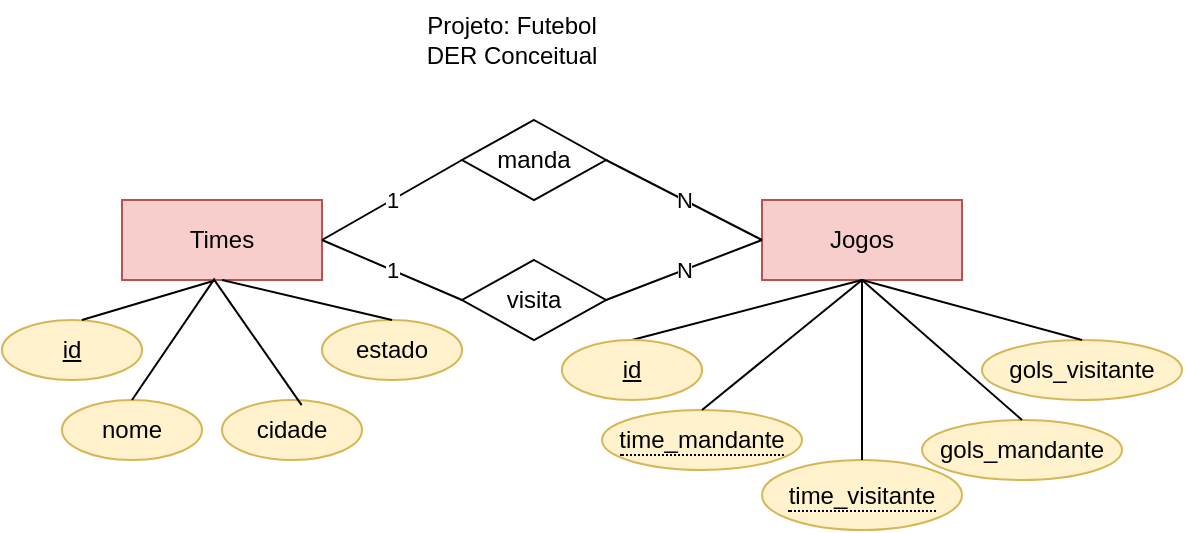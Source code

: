 <mxfile version="24.7.7">
  <diagram name="Página-1" id="-6OLqnP5OlR02Hchu0ER">
    <mxGraphModel dx="1195" dy="650" grid="1" gridSize="10" guides="1" tooltips="1" connect="1" arrows="1" fold="1" page="1" pageScale="1" pageWidth="827" pageHeight="1169" math="0" shadow="0">
      <root>
        <mxCell id="0" />
        <mxCell id="1" parent="0" />
        <mxCell id="MfFcVYbN47OYSKvQCyua-1" value="Times" style="whiteSpace=wrap;html=1;align=center;fillColor=#f8cecc;strokeColor=#b85450;" vertex="1" parent="1">
          <mxGeometry x="210" y="320" width="100" height="40" as="geometry" />
        </mxCell>
        <mxCell id="MfFcVYbN47OYSKvQCyua-2" value="Jogos" style="whiteSpace=wrap;html=1;align=center;fillColor=#f8cecc;strokeColor=#b85450;" vertex="1" parent="1">
          <mxGeometry x="530" y="320" width="100" height="40" as="geometry" />
        </mxCell>
        <mxCell id="MfFcVYbN47OYSKvQCyua-3" value="id" style="ellipse;whiteSpace=wrap;html=1;align=center;fontStyle=4;fillColor=#fff2cc;strokeColor=#d6b656;" vertex="1" parent="1">
          <mxGeometry x="150" y="380" width="70" height="30" as="geometry" />
        </mxCell>
        <mxCell id="MfFcVYbN47OYSKvQCyua-4" value="nome" style="ellipse;whiteSpace=wrap;html=1;align=center;fillColor=#fff2cc;strokeColor=#d6b656;" vertex="1" parent="1">
          <mxGeometry x="180" y="420" width="70" height="30" as="geometry" />
        </mxCell>
        <mxCell id="MfFcVYbN47OYSKvQCyua-5" value="cidade" style="ellipse;whiteSpace=wrap;html=1;align=center;fillColor=#fff2cc;strokeColor=#d6b656;" vertex="1" parent="1">
          <mxGeometry x="260" y="420" width="70" height="30" as="geometry" />
        </mxCell>
        <mxCell id="MfFcVYbN47OYSKvQCyua-6" value="estado" style="ellipse;whiteSpace=wrap;html=1;align=center;fillColor=#fff2cc;strokeColor=#d6b656;" vertex="1" parent="1">
          <mxGeometry x="310" y="380" width="70" height="30" as="geometry" />
        </mxCell>
        <mxCell id="MfFcVYbN47OYSKvQCyua-16" style="rounded=0;orthogonalLoop=1;jettySize=auto;html=1;exitX=0.5;exitY=0;exitDx=0;exitDy=0;entryX=0.5;entryY=1;entryDx=0;entryDy=0;endArrow=none;endFill=0;" edge="1" parent="1" source="MfFcVYbN47OYSKvQCyua-7" target="MfFcVYbN47OYSKvQCyua-2">
          <mxGeometry relative="1" as="geometry" />
        </mxCell>
        <mxCell id="MfFcVYbN47OYSKvQCyua-7" value="id" style="ellipse;whiteSpace=wrap;html=1;align=center;fontStyle=4;fillColor=#fff2cc;strokeColor=#d6b656;" vertex="1" parent="1">
          <mxGeometry x="430" y="390" width="70" height="30" as="geometry" />
        </mxCell>
        <mxCell id="MfFcVYbN47OYSKvQCyua-10" value="gols_mandante" style="ellipse;whiteSpace=wrap;html=1;align=center;fillColor=#fff2cc;strokeColor=#d6b656;" vertex="1" parent="1">
          <mxGeometry x="610" y="430" width="100" height="30" as="geometry" />
        </mxCell>
        <mxCell id="MfFcVYbN47OYSKvQCyua-12" value="gols_visitante" style="ellipse;whiteSpace=wrap;html=1;align=center;fillColor=#fff2cc;strokeColor=#d6b656;" vertex="1" parent="1">
          <mxGeometry x="640" y="390" width="100" height="30" as="geometry" />
        </mxCell>
        <mxCell id="MfFcVYbN47OYSKvQCyua-13" value="&lt;span style=&quot;border-bottom: 1px dotted&quot;&gt;time_mandante&lt;/span&gt;" style="ellipse;whiteSpace=wrap;html=1;align=center;fillColor=#fff2cc;strokeColor=#d6b656;" vertex="1" parent="1">
          <mxGeometry x="450" y="425" width="100" height="30" as="geometry" />
        </mxCell>
        <mxCell id="MfFcVYbN47OYSKvQCyua-14" value="&lt;span style=&quot;border-bottom: 1px dotted&quot;&gt;time_visitante&lt;/span&gt;" style="ellipse;whiteSpace=wrap;html=1;align=center;fillColor=#fff2cc;strokeColor=#d6b656;" vertex="1" parent="1">
          <mxGeometry x="530" y="450" width="100" height="35" as="geometry" />
        </mxCell>
        <mxCell id="MfFcVYbN47OYSKvQCyua-17" style="rounded=0;orthogonalLoop=1;jettySize=auto;html=1;exitX=0.5;exitY=0;exitDx=0;exitDy=0;entryX=0.5;entryY=1;entryDx=0;entryDy=0;endArrow=none;endFill=0;" edge="1" parent="1" source="MfFcVYbN47OYSKvQCyua-13" target="MfFcVYbN47OYSKvQCyua-2">
          <mxGeometry relative="1" as="geometry">
            <mxPoint x="475" y="400" as="sourcePoint" />
            <mxPoint x="590" y="370" as="targetPoint" />
          </mxGeometry>
        </mxCell>
        <mxCell id="MfFcVYbN47OYSKvQCyua-18" style="rounded=0;orthogonalLoop=1;jettySize=auto;html=1;entryX=0.5;entryY=1;entryDx=0;entryDy=0;endArrow=none;endFill=0;" edge="1" parent="1" source="MfFcVYbN47OYSKvQCyua-14" target="MfFcVYbN47OYSKvQCyua-2">
          <mxGeometry relative="1" as="geometry">
            <mxPoint x="510" y="435" as="sourcePoint" />
            <mxPoint x="600" y="380" as="targetPoint" />
          </mxGeometry>
        </mxCell>
        <mxCell id="MfFcVYbN47OYSKvQCyua-19" style="rounded=0;orthogonalLoop=1;jettySize=auto;html=1;entryX=0.5;entryY=1;entryDx=0;entryDy=0;endArrow=none;endFill=0;exitX=0.5;exitY=0;exitDx=0;exitDy=0;" edge="1" parent="1" source="MfFcVYbN47OYSKvQCyua-10" target="MfFcVYbN47OYSKvQCyua-2">
          <mxGeometry relative="1" as="geometry">
            <mxPoint x="594" y="460" as="sourcePoint" />
            <mxPoint x="610" y="390" as="targetPoint" />
          </mxGeometry>
        </mxCell>
        <mxCell id="MfFcVYbN47OYSKvQCyua-20" style="rounded=0;orthogonalLoop=1;jettySize=auto;html=1;entryX=0.5;entryY=1;entryDx=0;entryDy=0;endArrow=none;endFill=0;exitX=0.5;exitY=0;exitDx=0;exitDy=0;" edge="1" parent="1" source="MfFcVYbN47OYSKvQCyua-12" target="MfFcVYbN47OYSKvQCyua-2">
          <mxGeometry relative="1" as="geometry">
            <mxPoint x="670" y="440" as="sourcePoint" />
            <mxPoint x="620" y="400" as="targetPoint" />
          </mxGeometry>
        </mxCell>
        <mxCell id="MfFcVYbN47OYSKvQCyua-22" style="rounded=0;orthogonalLoop=1;jettySize=auto;html=1;exitX=0.571;exitY=0;exitDx=0;exitDy=0;entryX=0.464;entryY=1.007;entryDx=0;entryDy=0;endArrow=none;endFill=0;exitPerimeter=0;entryPerimeter=0;" edge="1" parent="1" source="MfFcVYbN47OYSKvQCyua-3" target="MfFcVYbN47OYSKvQCyua-1">
          <mxGeometry relative="1" as="geometry">
            <mxPoint x="475" y="400" as="sourcePoint" />
            <mxPoint x="590" y="370" as="targetPoint" />
          </mxGeometry>
        </mxCell>
        <mxCell id="MfFcVYbN47OYSKvQCyua-23" style="rounded=0;orthogonalLoop=1;jettySize=auto;html=1;exitX=0.5;exitY=0;exitDx=0;exitDy=0;entryX=0.464;entryY=0.979;entryDx=0;entryDy=0;endArrow=none;endFill=0;entryPerimeter=0;" edge="1" parent="1" source="MfFcVYbN47OYSKvQCyua-4" target="MfFcVYbN47OYSKvQCyua-1">
          <mxGeometry relative="1" as="geometry">
            <mxPoint x="200" y="390" as="sourcePoint" />
            <mxPoint x="266" y="370" as="targetPoint" />
          </mxGeometry>
        </mxCell>
        <mxCell id="MfFcVYbN47OYSKvQCyua-24" style="rounded=0;orthogonalLoop=1;jettySize=auto;html=1;exitX=0.569;exitY=0.086;exitDx=0;exitDy=0;entryX=0.464;entryY=1.007;entryDx=0;entryDy=0;endArrow=none;endFill=0;entryPerimeter=0;exitPerimeter=0;" edge="1" parent="1" source="MfFcVYbN47OYSKvQCyua-5" target="MfFcVYbN47OYSKvQCyua-1">
          <mxGeometry relative="1" as="geometry">
            <mxPoint x="225" y="430" as="sourcePoint" />
            <mxPoint x="266" y="369" as="targetPoint" />
          </mxGeometry>
        </mxCell>
        <mxCell id="MfFcVYbN47OYSKvQCyua-25" style="rounded=0;orthogonalLoop=1;jettySize=auto;html=1;exitX=0.5;exitY=0;exitDx=0;exitDy=0;entryX=0.5;entryY=1;entryDx=0;entryDy=0;endArrow=none;endFill=0;" edge="1" parent="1" source="MfFcVYbN47OYSKvQCyua-6" target="MfFcVYbN47OYSKvQCyua-1">
          <mxGeometry relative="1" as="geometry">
            <mxPoint x="310" y="433" as="sourcePoint" />
            <mxPoint x="266" y="370" as="targetPoint" />
          </mxGeometry>
        </mxCell>
        <mxCell id="MfFcVYbN47OYSKvQCyua-26" value="manda" style="shape=rhombus;perimeter=rhombusPerimeter;whiteSpace=wrap;html=1;align=center;" vertex="1" parent="1">
          <mxGeometry x="380" y="280" width="72" height="40" as="geometry" />
        </mxCell>
        <mxCell id="MfFcVYbN47OYSKvQCyua-27" value="visita" style="shape=rhombus;perimeter=rhombusPerimeter;whiteSpace=wrap;html=1;align=center;" vertex="1" parent="1">
          <mxGeometry x="380" y="350" width="72" height="40" as="geometry" />
        </mxCell>
        <mxCell id="MfFcVYbN47OYSKvQCyua-28" value="N" style="rounded=0;orthogonalLoop=1;jettySize=auto;html=1;exitX=1;exitY=0.5;exitDx=0;exitDy=0;entryX=0;entryY=0.5;entryDx=0;entryDy=0;endArrow=none;endFill=0;" edge="1" parent="1" source="MfFcVYbN47OYSKvQCyua-27" target="MfFcVYbN47OYSKvQCyua-2">
          <mxGeometry relative="1" as="geometry">
            <mxPoint x="475" y="400" as="sourcePoint" />
            <mxPoint x="590" y="370" as="targetPoint" />
          </mxGeometry>
        </mxCell>
        <mxCell id="MfFcVYbN47OYSKvQCyua-29" value="N" style="rounded=0;orthogonalLoop=1;jettySize=auto;html=1;exitX=1;exitY=0.5;exitDx=0;exitDy=0;entryX=0;entryY=0.5;entryDx=0;entryDy=0;endArrow=none;endFill=0;" edge="1" parent="1" source="MfFcVYbN47OYSKvQCyua-26" target="MfFcVYbN47OYSKvQCyua-2">
          <mxGeometry relative="1" as="geometry">
            <mxPoint x="462" y="380" as="sourcePoint" />
            <mxPoint x="540" y="350" as="targetPoint" />
          </mxGeometry>
        </mxCell>
        <mxCell id="MfFcVYbN47OYSKvQCyua-30" value="1" style="rounded=0;orthogonalLoop=1;jettySize=auto;html=1;exitX=1;exitY=0.5;exitDx=0;exitDy=0;entryX=0;entryY=0.5;entryDx=0;entryDy=0;endArrow=none;endFill=0;" edge="1" parent="1" source="MfFcVYbN47OYSKvQCyua-1" target="MfFcVYbN47OYSKvQCyua-26">
          <mxGeometry relative="1" as="geometry">
            <mxPoint x="462" y="310" as="sourcePoint" />
            <mxPoint x="540" y="350" as="targetPoint" />
          </mxGeometry>
        </mxCell>
        <mxCell id="MfFcVYbN47OYSKvQCyua-31" value="1" style="rounded=0;orthogonalLoop=1;jettySize=auto;html=1;exitX=1;exitY=0.5;exitDx=0;exitDy=0;entryX=0;entryY=0.5;entryDx=0;entryDy=0;endArrow=none;endFill=0;" edge="1" parent="1" source="MfFcVYbN47OYSKvQCyua-1" target="MfFcVYbN47OYSKvQCyua-27">
          <mxGeometry relative="1" as="geometry">
            <mxPoint x="320" y="350" as="sourcePoint" />
            <mxPoint x="390" y="310" as="targetPoint" />
          </mxGeometry>
        </mxCell>
        <mxCell id="MfFcVYbN47OYSKvQCyua-32" value="&lt;div&gt;Projeto: Futebol&lt;/div&gt;DER Conceitual" style="text;html=1;align=center;verticalAlign=middle;whiteSpace=wrap;rounded=0;" vertex="1" parent="1">
          <mxGeometry x="330" y="220" width="150" height="40" as="geometry" />
        </mxCell>
      </root>
    </mxGraphModel>
  </diagram>
</mxfile>
